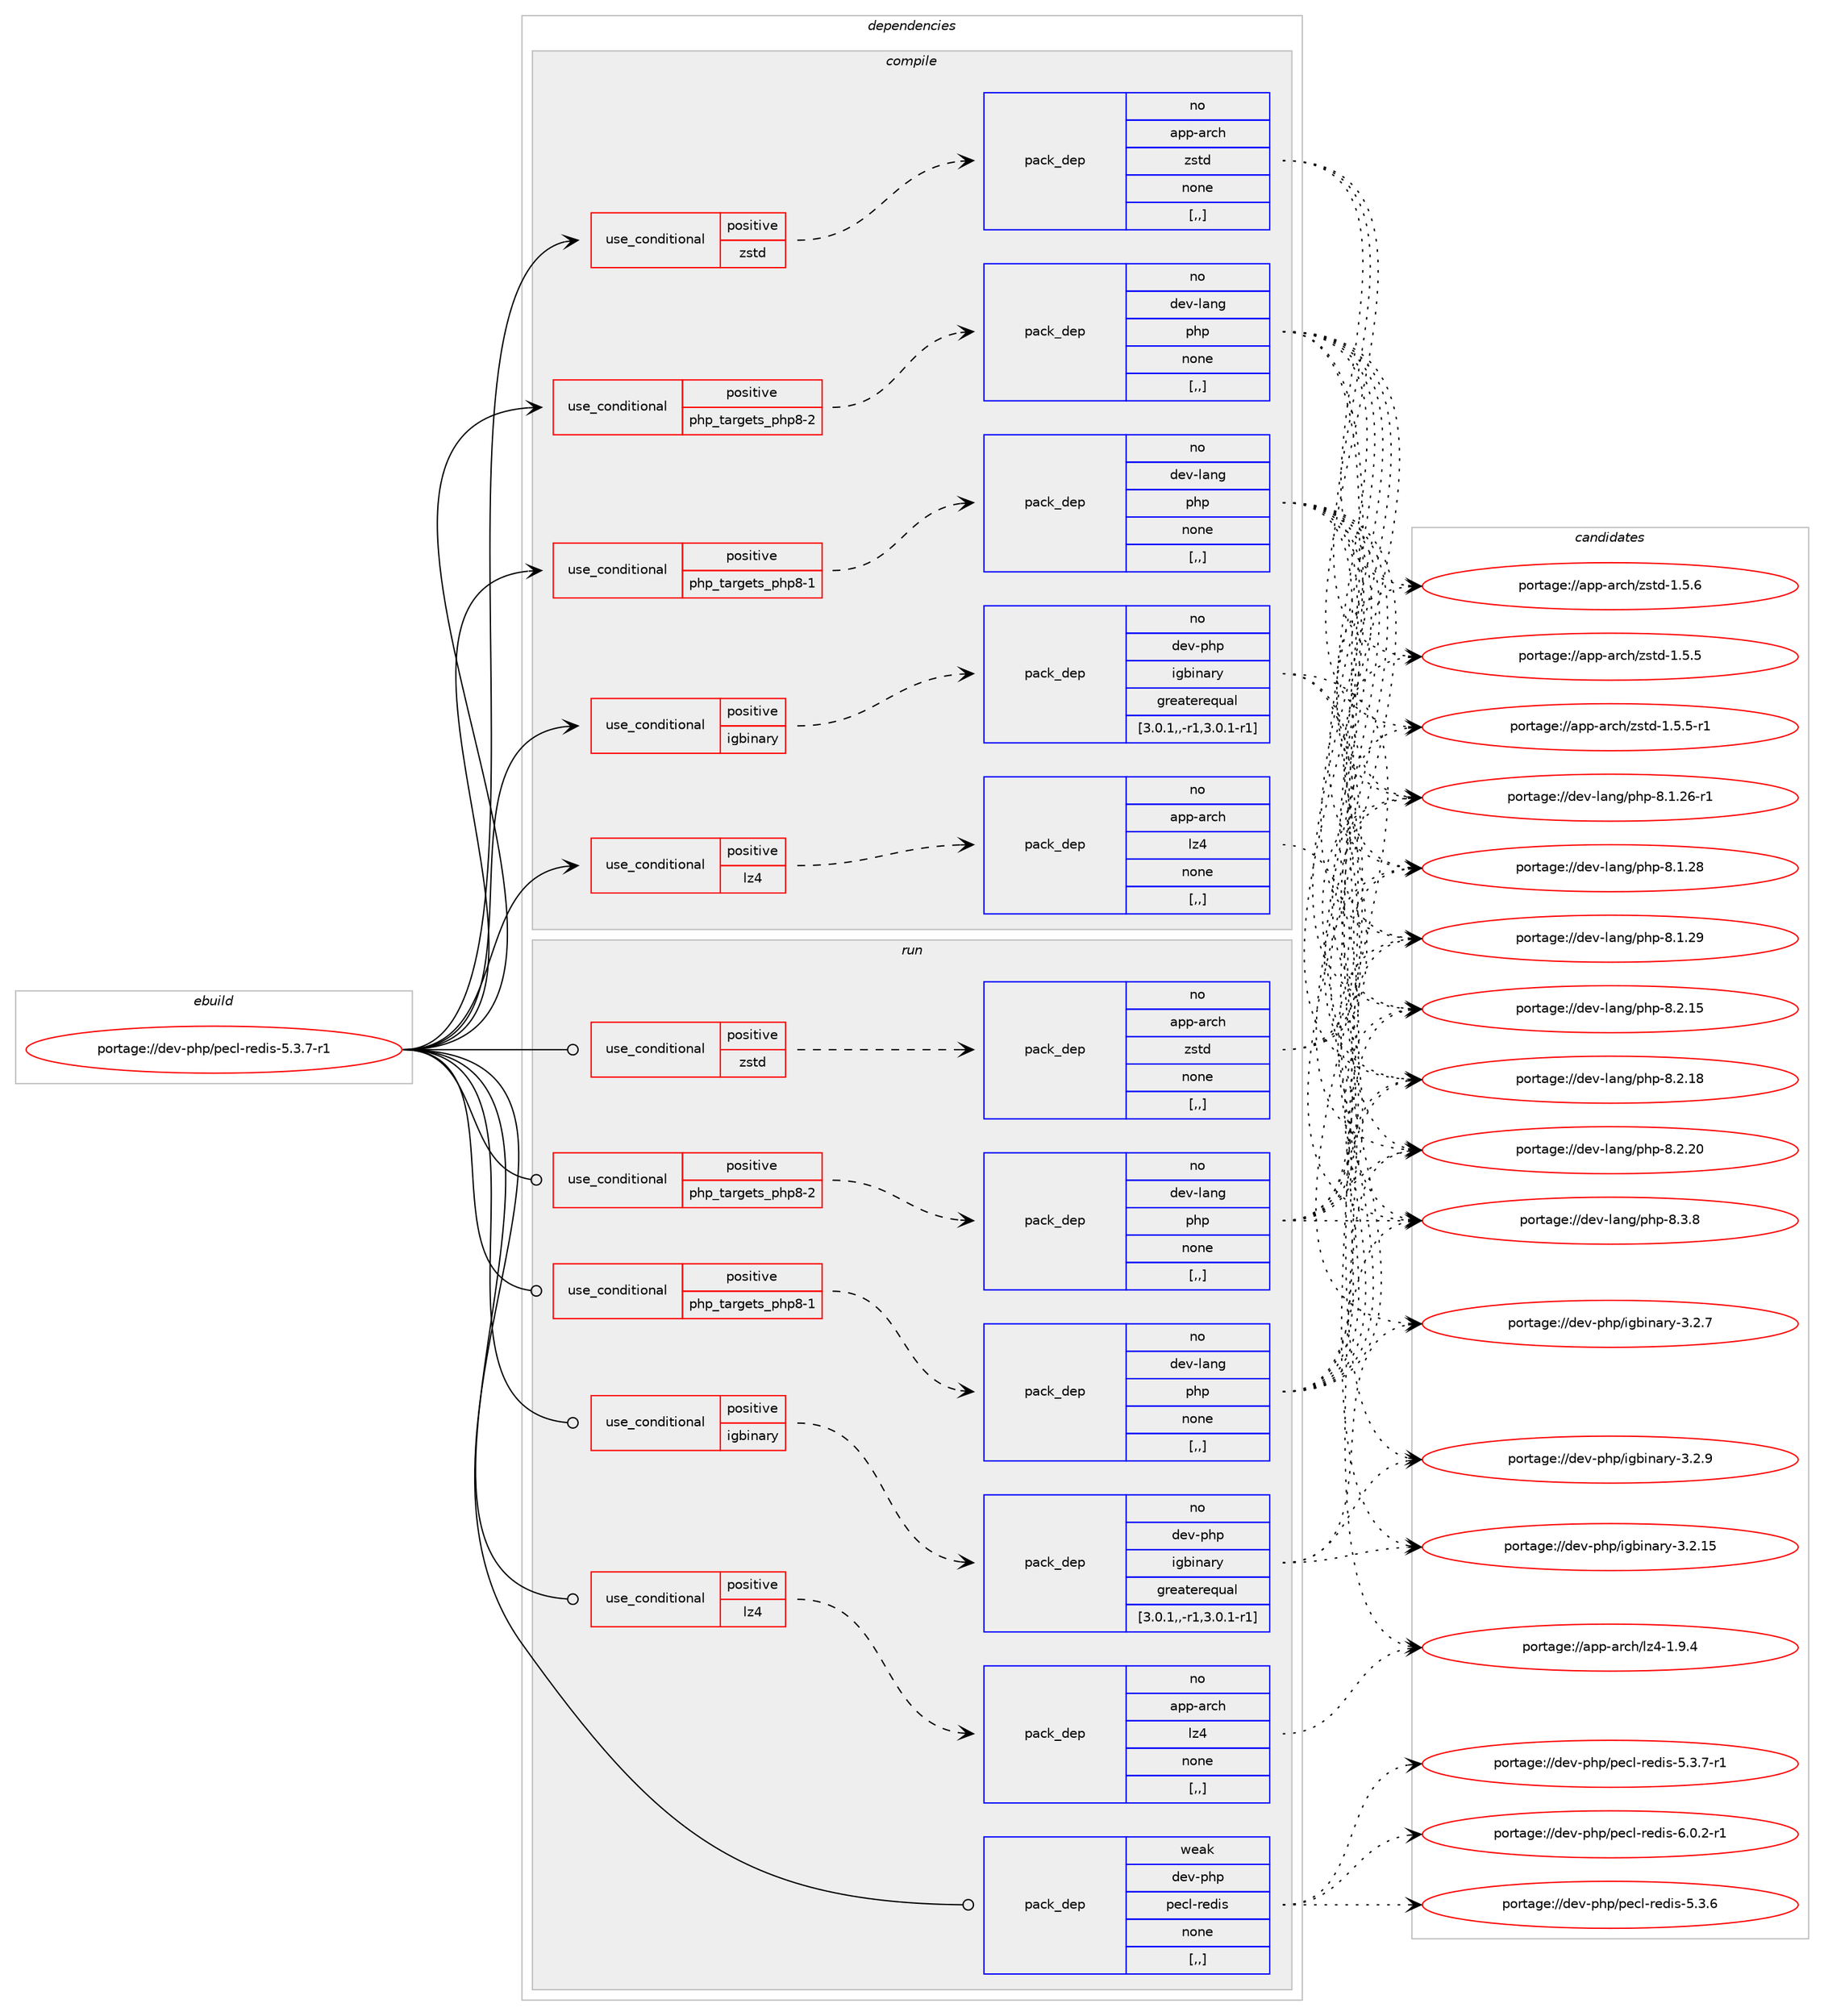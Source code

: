 digraph prolog {

# *************
# Graph options
# *************

newrank=true;
concentrate=true;
compound=true;
graph [rankdir=LR,fontname=Helvetica,fontsize=10,ranksep=1.5];#, ranksep=2.5, nodesep=0.2];
edge  [arrowhead=vee];
node  [fontname=Helvetica,fontsize=10];

# **********
# The ebuild
# **********

subgraph cluster_leftcol {
color=gray;
rank=same;
label=<<i>ebuild</i>>;
id [label="portage://dev-php/pecl-redis-5.3.7-r1", color=red, width=4, href="../dev-php/pecl-redis-5.3.7-r1.svg"];
}

# ****************
# The dependencies
# ****************

subgraph cluster_midcol {
color=gray;
label=<<i>dependencies</i>>;
subgraph cluster_compile {
fillcolor="#eeeeee";
style=filled;
label=<<i>compile</i>>;
subgraph cond29449 {
dependency137120 [label=<<TABLE BORDER="0" CELLBORDER="1" CELLSPACING="0" CELLPADDING="4"><TR><TD ROWSPAN="3" CELLPADDING="10">use_conditional</TD></TR><TR><TD>positive</TD></TR><TR><TD>igbinary</TD></TR></TABLE>>, shape=none, color=red];
subgraph pack106465 {
dependency137121 [label=<<TABLE BORDER="0" CELLBORDER="1" CELLSPACING="0" CELLPADDING="4" WIDTH="220"><TR><TD ROWSPAN="6" CELLPADDING="30">pack_dep</TD></TR><TR><TD WIDTH="110">no</TD></TR><TR><TD>dev-php</TD></TR><TR><TD>igbinary</TD></TR><TR><TD>greaterequal</TD></TR><TR><TD>[3.0.1,,-r1,3.0.1-r1]</TD></TR></TABLE>>, shape=none, color=blue];
}
dependency137120:e -> dependency137121:w [weight=20,style="dashed",arrowhead="vee"];
}
id:e -> dependency137120:w [weight=20,style="solid",arrowhead="vee"];
subgraph cond29450 {
dependency137122 [label=<<TABLE BORDER="0" CELLBORDER="1" CELLSPACING="0" CELLPADDING="4"><TR><TD ROWSPAN="3" CELLPADDING="10">use_conditional</TD></TR><TR><TD>positive</TD></TR><TR><TD>lz4</TD></TR></TABLE>>, shape=none, color=red];
subgraph pack106466 {
dependency137123 [label=<<TABLE BORDER="0" CELLBORDER="1" CELLSPACING="0" CELLPADDING="4" WIDTH="220"><TR><TD ROWSPAN="6" CELLPADDING="30">pack_dep</TD></TR><TR><TD WIDTH="110">no</TD></TR><TR><TD>app-arch</TD></TR><TR><TD>lz4</TD></TR><TR><TD>none</TD></TR><TR><TD>[,,]</TD></TR></TABLE>>, shape=none, color=blue];
}
dependency137122:e -> dependency137123:w [weight=20,style="dashed",arrowhead="vee"];
}
id:e -> dependency137122:w [weight=20,style="solid",arrowhead="vee"];
subgraph cond29451 {
dependency137124 [label=<<TABLE BORDER="0" CELLBORDER="1" CELLSPACING="0" CELLPADDING="4"><TR><TD ROWSPAN="3" CELLPADDING="10">use_conditional</TD></TR><TR><TD>positive</TD></TR><TR><TD>php_targets_php8-1</TD></TR></TABLE>>, shape=none, color=red];
subgraph pack106467 {
dependency137125 [label=<<TABLE BORDER="0" CELLBORDER="1" CELLSPACING="0" CELLPADDING="4" WIDTH="220"><TR><TD ROWSPAN="6" CELLPADDING="30">pack_dep</TD></TR><TR><TD WIDTH="110">no</TD></TR><TR><TD>dev-lang</TD></TR><TR><TD>php</TD></TR><TR><TD>none</TD></TR><TR><TD>[,,]</TD></TR></TABLE>>, shape=none, color=blue];
}
dependency137124:e -> dependency137125:w [weight=20,style="dashed",arrowhead="vee"];
}
id:e -> dependency137124:w [weight=20,style="solid",arrowhead="vee"];
subgraph cond29452 {
dependency137126 [label=<<TABLE BORDER="0" CELLBORDER="1" CELLSPACING="0" CELLPADDING="4"><TR><TD ROWSPAN="3" CELLPADDING="10">use_conditional</TD></TR><TR><TD>positive</TD></TR><TR><TD>php_targets_php8-2</TD></TR></TABLE>>, shape=none, color=red];
subgraph pack106468 {
dependency137127 [label=<<TABLE BORDER="0" CELLBORDER="1" CELLSPACING="0" CELLPADDING="4" WIDTH="220"><TR><TD ROWSPAN="6" CELLPADDING="30">pack_dep</TD></TR><TR><TD WIDTH="110">no</TD></TR><TR><TD>dev-lang</TD></TR><TR><TD>php</TD></TR><TR><TD>none</TD></TR><TR><TD>[,,]</TD></TR></TABLE>>, shape=none, color=blue];
}
dependency137126:e -> dependency137127:w [weight=20,style="dashed",arrowhead="vee"];
}
id:e -> dependency137126:w [weight=20,style="solid",arrowhead="vee"];
subgraph cond29453 {
dependency137128 [label=<<TABLE BORDER="0" CELLBORDER="1" CELLSPACING="0" CELLPADDING="4"><TR><TD ROWSPAN="3" CELLPADDING="10">use_conditional</TD></TR><TR><TD>positive</TD></TR><TR><TD>zstd</TD></TR></TABLE>>, shape=none, color=red];
subgraph pack106469 {
dependency137129 [label=<<TABLE BORDER="0" CELLBORDER="1" CELLSPACING="0" CELLPADDING="4" WIDTH="220"><TR><TD ROWSPAN="6" CELLPADDING="30">pack_dep</TD></TR><TR><TD WIDTH="110">no</TD></TR><TR><TD>app-arch</TD></TR><TR><TD>zstd</TD></TR><TR><TD>none</TD></TR><TR><TD>[,,]</TD></TR></TABLE>>, shape=none, color=blue];
}
dependency137128:e -> dependency137129:w [weight=20,style="dashed",arrowhead="vee"];
}
id:e -> dependency137128:w [weight=20,style="solid",arrowhead="vee"];
}
subgraph cluster_compileandrun {
fillcolor="#eeeeee";
style=filled;
label=<<i>compile and run</i>>;
}
subgraph cluster_run {
fillcolor="#eeeeee";
style=filled;
label=<<i>run</i>>;
subgraph cond29454 {
dependency137130 [label=<<TABLE BORDER="0" CELLBORDER="1" CELLSPACING="0" CELLPADDING="4"><TR><TD ROWSPAN="3" CELLPADDING="10">use_conditional</TD></TR><TR><TD>positive</TD></TR><TR><TD>igbinary</TD></TR></TABLE>>, shape=none, color=red];
subgraph pack106470 {
dependency137131 [label=<<TABLE BORDER="0" CELLBORDER="1" CELLSPACING="0" CELLPADDING="4" WIDTH="220"><TR><TD ROWSPAN="6" CELLPADDING="30">pack_dep</TD></TR><TR><TD WIDTH="110">no</TD></TR><TR><TD>dev-php</TD></TR><TR><TD>igbinary</TD></TR><TR><TD>greaterequal</TD></TR><TR><TD>[3.0.1,,-r1,3.0.1-r1]</TD></TR></TABLE>>, shape=none, color=blue];
}
dependency137130:e -> dependency137131:w [weight=20,style="dashed",arrowhead="vee"];
}
id:e -> dependency137130:w [weight=20,style="solid",arrowhead="odot"];
subgraph cond29455 {
dependency137132 [label=<<TABLE BORDER="0" CELLBORDER="1" CELLSPACING="0" CELLPADDING="4"><TR><TD ROWSPAN="3" CELLPADDING="10">use_conditional</TD></TR><TR><TD>positive</TD></TR><TR><TD>lz4</TD></TR></TABLE>>, shape=none, color=red];
subgraph pack106471 {
dependency137133 [label=<<TABLE BORDER="0" CELLBORDER="1" CELLSPACING="0" CELLPADDING="4" WIDTH="220"><TR><TD ROWSPAN="6" CELLPADDING="30">pack_dep</TD></TR><TR><TD WIDTH="110">no</TD></TR><TR><TD>app-arch</TD></TR><TR><TD>lz4</TD></TR><TR><TD>none</TD></TR><TR><TD>[,,]</TD></TR></TABLE>>, shape=none, color=blue];
}
dependency137132:e -> dependency137133:w [weight=20,style="dashed",arrowhead="vee"];
}
id:e -> dependency137132:w [weight=20,style="solid",arrowhead="odot"];
subgraph cond29456 {
dependency137134 [label=<<TABLE BORDER="0" CELLBORDER="1" CELLSPACING="0" CELLPADDING="4"><TR><TD ROWSPAN="3" CELLPADDING="10">use_conditional</TD></TR><TR><TD>positive</TD></TR><TR><TD>php_targets_php8-1</TD></TR></TABLE>>, shape=none, color=red];
subgraph pack106472 {
dependency137135 [label=<<TABLE BORDER="0" CELLBORDER="1" CELLSPACING="0" CELLPADDING="4" WIDTH="220"><TR><TD ROWSPAN="6" CELLPADDING="30">pack_dep</TD></TR><TR><TD WIDTH="110">no</TD></TR><TR><TD>dev-lang</TD></TR><TR><TD>php</TD></TR><TR><TD>none</TD></TR><TR><TD>[,,]</TD></TR></TABLE>>, shape=none, color=blue];
}
dependency137134:e -> dependency137135:w [weight=20,style="dashed",arrowhead="vee"];
}
id:e -> dependency137134:w [weight=20,style="solid",arrowhead="odot"];
subgraph cond29457 {
dependency137136 [label=<<TABLE BORDER="0" CELLBORDER="1" CELLSPACING="0" CELLPADDING="4"><TR><TD ROWSPAN="3" CELLPADDING="10">use_conditional</TD></TR><TR><TD>positive</TD></TR><TR><TD>php_targets_php8-2</TD></TR></TABLE>>, shape=none, color=red];
subgraph pack106473 {
dependency137137 [label=<<TABLE BORDER="0" CELLBORDER="1" CELLSPACING="0" CELLPADDING="4" WIDTH="220"><TR><TD ROWSPAN="6" CELLPADDING="30">pack_dep</TD></TR><TR><TD WIDTH="110">no</TD></TR><TR><TD>dev-lang</TD></TR><TR><TD>php</TD></TR><TR><TD>none</TD></TR><TR><TD>[,,]</TD></TR></TABLE>>, shape=none, color=blue];
}
dependency137136:e -> dependency137137:w [weight=20,style="dashed",arrowhead="vee"];
}
id:e -> dependency137136:w [weight=20,style="solid",arrowhead="odot"];
subgraph cond29458 {
dependency137138 [label=<<TABLE BORDER="0" CELLBORDER="1" CELLSPACING="0" CELLPADDING="4"><TR><TD ROWSPAN="3" CELLPADDING="10">use_conditional</TD></TR><TR><TD>positive</TD></TR><TR><TD>zstd</TD></TR></TABLE>>, shape=none, color=red];
subgraph pack106474 {
dependency137139 [label=<<TABLE BORDER="0" CELLBORDER="1" CELLSPACING="0" CELLPADDING="4" WIDTH="220"><TR><TD ROWSPAN="6" CELLPADDING="30">pack_dep</TD></TR><TR><TD WIDTH="110">no</TD></TR><TR><TD>app-arch</TD></TR><TR><TD>zstd</TD></TR><TR><TD>none</TD></TR><TR><TD>[,,]</TD></TR></TABLE>>, shape=none, color=blue];
}
dependency137138:e -> dependency137139:w [weight=20,style="dashed",arrowhead="vee"];
}
id:e -> dependency137138:w [weight=20,style="solid",arrowhead="odot"];
subgraph pack106475 {
dependency137140 [label=<<TABLE BORDER="0" CELLBORDER="1" CELLSPACING="0" CELLPADDING="4" WIDTH="220"><TR><TD ROWSPAN="6" CELLPADDING="30">pack_dep</TD></TR><TR><TD WIDTH="110">weak</TD></TR><TR><TD>dev-php</TD></TR><TR><TD>pecl-redis</TD></TR><TR><TD>none</TD></TR><TR><TD>[,,]</TD></TR></TABLE>>, shape=none, color=blue];
}
id:e -> dependency137140:w [weight=20,style="solid",arrowhead="odot"];
}
}

# **************
# The candidates
# **************

subgraph cluster_choices {
rank=same;
color=gray;
label=<<i>candidates</i>>;

subgraph choice106465 {
color=black;
nodesep=1;
choice1001011184511210411247105103981051109711412145514650464953 [label="portage://dev-php/igbinary-3.2.15", color=red, width=4,href="../dev-php/igbinary-3.2.15.svg"];
choice10010111845112104112471051039810511097114121455146504655 [label="portage://dev-php/igbinary-3.2.7", color=red, width=4,href="../dev-php/igbinary-3.2.7.svg"];
choice10010111845112104112471051039810511097114121455146504657 [label="portage://dev-php/igbinary-3.2.9", color=red, width=4,href="../dev-php/igbinary-3.2.9.svg"];
dependency137121:e -> choice1001011184511210411247105103981051109711412145514650464953:w [style=dotted,weight="100"];
dependency137121:e -> choice10010111845112104112471051039810511097114121455146504655:w [style=dotted,weight="100"];
dependency137121:e -> choice10010111845112104112471051039810511097114121455146504657:w [style=dotted,weight="100"];
}
subgraph choice106466 {
color=black;
nodesep=1;
choice971121124597114991044710812252454946574652 [label="portage://app-arch/lz4-1.9.4", color=red, width=4,href="../app-arch/lz4-1.9.4.svg"];
dependency137123:e -> choice971121124597114991044710812252454946574652:w [style=dotted,weight="100"];
}
subgraph choice106467 {
color=black;
nodesep=1;
choice100101118451089711010347112104112455646494650544511449 [label="portage://dev-lang/php-8.1.26-r1", color=red, width=4,href="../dev-lang/php-8.1.26-r1.svg"];
choice10010111845108971101034711210411245564649465056 [label="portage://dev-lang/php-8.1.28", color=red, width=4,href="../dev-lang/php-8.1.28.svg"];
choice10010111845108971101034711210411245564649465057 [label="portage://dev-lang/php-8.1.29", color=red, width=4,href="../dev-lang/php-8.1.29.svg"];
choice10010111845108971101034711210411245564650464953 [label="portage://dev-lang/php-8.2.15", color=red, width=4,href="../dev-lang/php-8.2.15.svg"];
choice10010111845108971101034711210411245564650464956 [label="portage://dev-lang/php-8.2.18", color=red, width=4,href="../dev-lang/php-8.2.18.svg"];
choice10010111845108971101034711210411245564650465048 [label="portage://dev-lang/php-8.2.20", color=red, width=4,href="../dev-lang/php-8.2.20.svg"];
choice100101118451089711010347112104112455646514656 [label="portage://dev-lang/php-8.3.8", color=red, width=4,href="../dev-lang/php-8.3.8.svg"];
dependency137125:e -> choice100101118451089711010347112104112455646494650544511449:w [style=dotted,weight="100"];
dependency137125:e -> choice10010111845108971101034711210411245564649465056:w [style=dotted,weight="100"];
dependency137125:e -> choice10010111845108971101034711210411245564649465057:w [style=dotted,weight="100"];
dependency137125:e -> choice10010111845108971101034711210411245564650464953:w [style=dotted,weight="100"];
dependency137125:e -> choice10010111845108971101034711210411245564650464956:w [style=dotted,weight="100"];
dependency137125:e -> choice10010111845108971101034711210411245564650465048:w [style=dotted,weight="100"];
dependency137125:e -> choice100101118451089711010347112104112455646514656:w [style=dotted,weight="100"];
}
subgraph choice106468 {
color=black;
nodesep=1;
choice100101118451089711010347112104112455646494650544511449 [label="portage://dev-lang/php-8.1.26-r1", color=red, width=4,href="../dev-lang/php-8.1.26-r1.svg"];
choice10010111845108971101034711210411245564649465056 [label="portage://dev-lang/php-8.1.28", color=red, width=4,href="../dev-lang/php-8.1.28.svg"];
choice10010111845108971101034711210411245564649465057 [label="portage://dev-lang/php-8.1.29", color=red, width=4,href="../dev-lang/php-8.1.29.svg"];
choice10010111845108971101034711210411245564650464953 [label="portage://dev-lang/php-8.2.15", color=red, width=4,href="../dev-lang/php-8.2.15.svg"];
choice10010111845108971101034711210411245564650464956 [label="portage://dev-lang/php-8.2.18", color=red, width=4,href="../dev-lang/php-8.2.18.svg"];
choice10010111845108971101034711210411245564650465048 [label="portage://dev-lang/php-8.2.20", color=red, width=4,href="../dev-lang/php-8.2.20.svg"];
choice100101118451089711010347112104112455646514656 [label="portage://dev-lang/php-8.3.8", color=red, width=4,href="../dev-lang/php-8.3.8.svg"];
dependency137127:e -> choice100101118451089711010347112104112455646494650544511449:w [style=dotted,weight="100"];
dependency137127:e -> choice10010111845108971101034711210411245564649465056:w [style=dotted,weight="100"];
dependency137127:e -> choice10010111845108971101034711210411245564649465057:w [style=dotted,weight="100"];
dependency137127:e -> choice10010111845108971101034711210411245564650464953:w [style=dotted,weight="100"];
dependency137127:e -> choice10010111845108971101034711210411245564650464956:w [style=dotted,weight="100"];
dependency137127:e -> choice10010111845108971101034711210411245564650465048:w [style=dotted,weight="100"];
dependency137127:e -> choice100101118451089711010347112104112455646514656:w [style=dotted,weight="100"];
}
subgraph choice106469 {
color=black;
nodesep=1;
choice9711211245971149910447122115116100454946534653 [label="portage://app-arch/zstd-1.5.5", color=red, width=4,href="../app-arch/zstd-1.5.5.svg"];
choice97112112459711499104471221151161004549465346534511449 [label="portage://app-arch/zstd-1.5.5-r1", color=red, width=4,href="../app-arch/zstd-1.5.5-r1.svg"];
choice9711211245971149910447122115116100454946534654 [label="portage://app-arch/zstd-1.5.6", color=red, width=4,href="../app-arch/zstd-1.5.6.svg"];
dependency137129:e -> choice9711211245971149910447122115116100454946534653:w [style=dotted,weight="100"];
dependency137129:e -> choice97112112459711499104471221151161004549465346534511449:w [style=dotted,weight="100"];
dependency137129:e -> choice9711211245971149910447122115116100454946534654:w [style=dotted,weight="100"];
}
subgraph choice106470 {
color=black;
nodesep=1;
choice1001011184511210411247105103981051109711412145514650464953 [label="portage://dev-php/igbinary-3.2.15", color=red, width=4,href="../dev-php/igbinary-3.2.15.svg"];
choice10010111845112104112471051039810511097114121455146504655 [label="portage://dev-php/igbinary-3.2.7", color=red, width=4,href="../dev-php/igbinary-3.2.7.svg"];
choice10010111845112104112471051039810511097114121455146504657 [label="portage://dev-php/igbinary-3.2.9", color=red, width=4,href="../dev-php/igbinary-3.2.9.svg"];
dependency137131:e -> choice1001011184511210411247105103981051109711412145514650464953:w [style=dotted,weight="100"];
dependency137131:e -> choice10010111845112104112471051039810511097114121455146504655:w [style=dotted,weight="100"];
dependency137131:e -> choice10010111845112104112471051039810511097114121455146504657:w [style=dotted,weight="100"];
}
subgraph choice106471 {
color=black;
nodesep=1;
choice971121124597114991044710812252454946574652 [label="portage://app-arch/lz4-1.9.4", color=red, width=4,href="../app-arch/lz4-1.9.4.svg"];
dependency137133:e -> choice971121124597114991044710812252454946574652:w [style=dotted,weight="100"];
}
subgraph choice106472 {
color=black;
nodesep=1;
choice100101118451089711010347112104112455646494650544511449 [label="portage://dev-lang/php-8.1.26-r1", color=red, width=4,href="../dev-lang/php-8.1.26-r1.svg"];
choice10010111845108971101034711210411245564649465056 [label="portage://dev-lang/php-8.1.28", color=red, width=4,href="../dev-lang/php-8.1.28.svg"];
choice10010111845108971101034711210411245564649465057 [label="portage://dev-lang/php-8.1.29", color=red, width=4,href="../dev-lang/php-8.1.29.svg"];
choice10010111845108971101034711210411245564650464953 [label="portage://dev-lang/php-8.2.15", color=red, width=4,href="../dev-lang/php-8.2.15.svg"];
choice10010111845108971101034711210411245564650464956 [label="portage://dev-lang/php-8.2.18", color=red, width=4,href="../dev-lang/php-8.2.18.svg"];
choice10010111845108971101034711210411245564650465048 [label="portage://dev-lang/php-8.2.20", color=red, width=4,href="../dev-lang/php-8.2.20.svg"];
choice100101118451089711010347112104112455646514656 [label="portage://dev-lang/php-8.3.8", color=red, width=4,href="../dev-lang/php-8.3.8.svg"];
dependency137135:e -> choice100101118451089711010347112104112455646494650544511449:w [style=dotted,weight="100"];
dependency137135:e -> choice10010111845108971101034711210411245564649465056:w [style=dotted,weight="100"];
dependency137135:e -> choice10010111845108971101034711210411245564649465057:w [style=dotted,weight="100"];
dependency137135:e -> choice10010111845108971101034711210411245564650464953:w [style=dotted,weight="100"];
dependency137135:e -> choice10010111845108971101034711210411245564650464956:w [style=dotted,weight="100"];
dependency137135:e -> choice10010111845108971101034711210411245564650465048:w [style=dotted,weight="100"];
dependency137135:e -> choice100101118451089711010347112104112455646514656:w [style=dotted,weight="100"];
}
subgraph choice106473 {
color=black;
nodesep=1;
choice100101118451089711010347112104112455646494650544511449 [label="portage://dev-lang/php-8.1.26-r1", color=red, width=4,href="../dev-lang/php-8.1.26-r1.svg"];
choice10010111845108971101034711210411245564649465056 [label="portage://dev-lang/php-8.1.28", color=red, width=4,href="../dev-lang/php-8.1.28.svg"];
choice10010111845108971101034711210411245564649465057 [label="portage://dev-lang/php-8.1.29", color=red, width=4,href="../dev-lang/php-8.1.29.svg"];
choice10010111845108971101034711210411245564650464953 [label="portage://dev-lang/php-8.2.15", color=red, width=4,href="../dev-lang/php-8.2.15.svg"];
choice10010111845108971101034711210411245564650464956 [label="portage://dev-lang/php-8.2.18", color=red, width=4,href="../dev-lang/php-8.2.18.svg"];
choice10010111845108971101034711210411245564650465048 [label="portage://dev-lang/php-8.2.20", color=red, width=4,href="../dev-lang/php-8.2.20.svg"];
choice100101118451089711010347112104112455646514656 [label="portage://dev-lang/php-8.3.8", color=red, width=4,href="../dev-lang/php-8.3.8.svg"];
dependency137137:e -> choice100101118451089711010347112104112455646494650544511449:w [style=dotted,weight="100"];
dependency137137:e -> choice10010111845108971101034711210411245564649465056:w [style=dotted,weight="100"];
dependency137137:e -> choice10010111845108971101034711210411245564649465057:w [style=dotted,weight="100"];
dependency137137:e -> choice10010111845108971101034711210411245564650464953:w [style=dotted,weight="100"];
dependency137137:e -> choice10010111845108971101034711210411245564650464956:w [style=dotted,weight="100"];
dependency137137:e -> choice10010111845108971101034711210411245564650465048:w [style=dotted,weight="100"];
dependency137137:e -> choice100101118451089711010347112104112455646514656:w [style=dotted,weight="100"];
}
subgraph choice106474 {
color=black;
nodesep=1;
choice9711211245971149910447122115116100454946534653 [label="portage://app-arch/zstd-1.5.5", color=red, width=4,href="../app-arch/zstd-1.5.5.svg"];
choice97112112459711499104471221151161004549465346534511449 [label="portage://app-arch/zstd-1.5.5-r1", color=red, width=4,href="../app-arch/zstd-1.5.5-r1.svg"];
choice9711211245971149910447122115116100454946534654 [label="portage://app-arch/zstd-1.5.6", color=red, width=4,href="../app-arch/zstd-1.5.6.svg"];
dependency137139:e -> choice9711211245971149910447122115116100454946534653:w [style=dotted,weight="100"];
dependency137139:e -> choice97112112459711499104471221151161004549465346534511449:w [style=dotted,weight="100"];
dependency137139:e -> choice9711211245971149910447122115116100454946534654:w [style=dotted,weight="100"];
}
subgraph choice106475 {
color=black;
nodesep=1;
choice10010111845112104112471121019910845114101100105115455346514654 [label="portage://dev-php/pecl-redis-5.3.6", color=red, width=4,href="../dev-php/pecl-redis-5.3.6.svg"];
choice100101118451121041124711210199108451141011001051154553465146554511449 [label="portage://dev-php/pecl-redis-5.3.7-r1", color=red, width=4,href="../dev-php/pecl-redis-5.3.7-r1.svg"];
choice100101118451121041124711210199108451141011001051154554464846504511449 [label="portage://dev-php/pecl-redis-6.0.2-r1", color=red, width=4,href="../dev-php/pecl-redis-6.0.2-r1.svg"];
dependency137140:e -> choice10010111845112104112471121019910845114101100105115455346514654:w [style=dotted,weight="100"];
dependency137140:e -> choice100101118451121041124711210199108451141011001051154553465146554511449:w [style=dotted,weight="100"];
dependency137140:e -> choice100101118451121041124711210199108451141011001051154554464846504511449:w [style=dotted,weight="100"];
}
}

}
